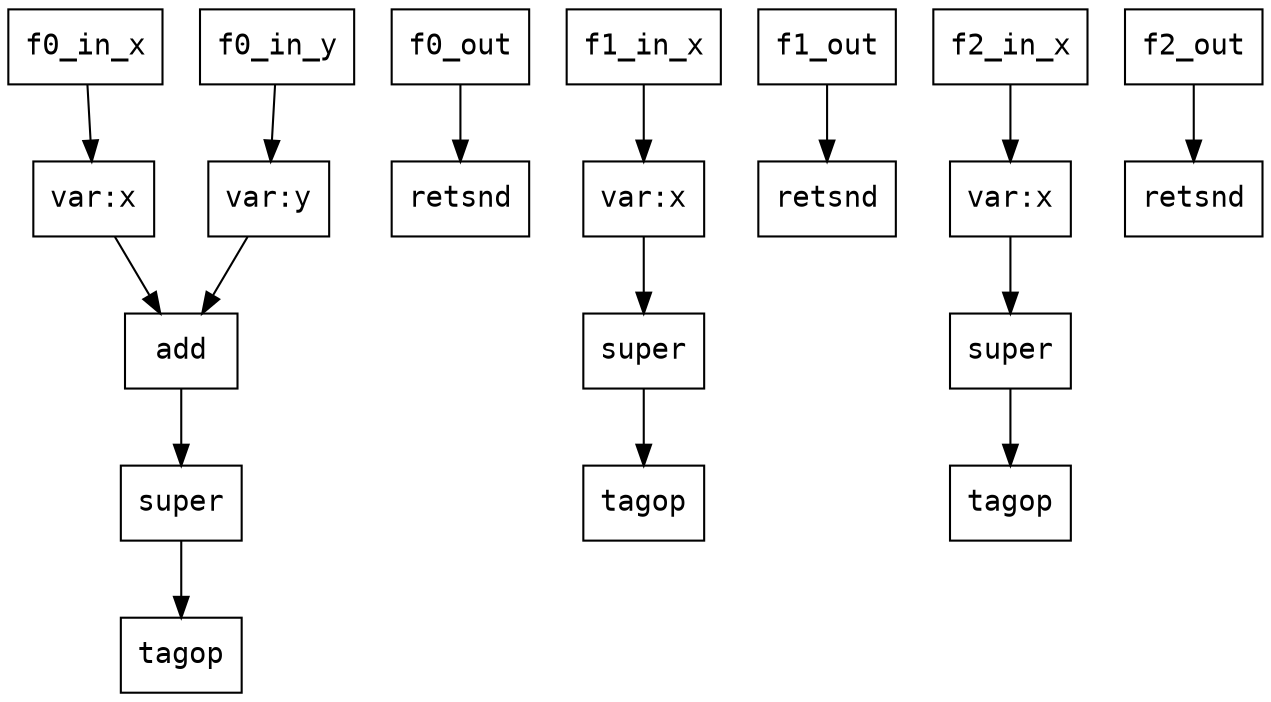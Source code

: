 digraph Dataflow {
  node [shape=record, fontname="Courier"];
  f0 [label="super"];
  "f0_tagop" [label="tagop"];
  f0 -> "f0_tagop";
  "f0_body_l_out" [label="var:x"];
  "f0_in_x" -> "f0_body_l_out";
  "f0_body_r_out" [label="var:y"];
  "f0_in_y" -> "f0_body_r_out";
  "f0_body_out" [label="add"];
  "f0_body_l_out" -> "f0_body_out";
  "f0_body_r_out" -> "f0_body_out";
  "f0_body_out" -> f0;
  "f0_retsnd" [label="retsnd"];
  "f0_out" -> "f0_retsnd";
  f1 [label="super"];
  "f1_tagop" [label="tagop"];
  f1 -> "f1_tagop";
  "f1_body_out" [label="var:x"];
  "f1_in_x" -> "f1_body_out";
  "f1_body_out" -> f1;
  "f1_retsnd" [label="retsnd"];
  "f1_out" -> "f1_retsnd";
  f2 [label="super"];
  "f2_tagop" [label="tagop"];
  f2 -> "f2_tagop";
  "f2_body_out" [label="var:x"];
  "f2_in_x" -> "f2_body_out";
  "f2_body_out" -> f2;
  "f2_retsnd" [label="retsnd"];
  "f2_out" -> "f2_retsnd";
}
